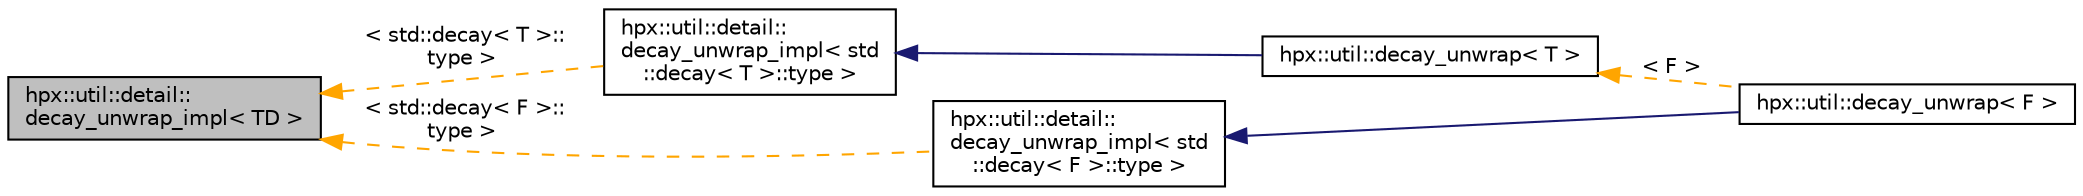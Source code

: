 digraph "hpx::util::detail::decay_unwrap_impl&lt; TD &gt;"
{
  edge [fontname="Helvetica",fontsize="10",labelfontname="Helvetica",labelfontsize="10"];
  node [fontname="Helvetica",fontsize="10",shape=record];
  rankdir="LR";
  Node0 [label="hpx::util::detail::\ldecay_unwrap_impl\< TD \>",height=0.2,width=0.4,color="black", fillcolor="grey75", style="filled", fontcolor="black"];
  Node0 -> Node1 [dir="back",color="orange",fontsize="10",style="dashed",label=" \< std::decay\< T \>::\ltype \>" ,fontname="Helvetica"];
  Node1 [label="hpx::util::detail::\ldecay_unwrap_impl\< std\l::decay\< T \>::type \>",height=0.2,width=0.4,color="black", fillcolor="white", style="filled",URL="$d2/d4f/structhpx_1_1util_1_1detail_1_1decay__unwrap__impl.html"];
  Node1 -> Node2 [dir="back",color="midnightblue",fontsize="10",style="solid",fontname="Helvetica"];
  Node2 [label="hpx::util::decay_unwrap\< T \>",height=0.2,width=0.4,color="black", fillcolor="white", style="filled",URL="$da/dfd/structhpx_1_1util_1_1decay__unwrap.html"];
  Node2 -> Node3 [dir="back",color="orange",fontsize="10",style="dashed",label=" \< F \>" ,fontname="Helvetica"];
  Node3 [label="hpx::util::decay_unwrap\< F \>",height=0.2,width=0.4,color="black", fillcolor="white", style="filled",URL="$da/dfd/structhpx_1_1util_1_1decay__unwrap.html"];
  Node0 -> Node4 [dir="back",color="orange",fontsize="10",style="dashed",label=" \< std::decay\< F \>::\ltype \>" ,fontname="Helvetica"];
  Node4 [label="hpx::util::detail::\ldecay_unwrap_impl\< std\l::decay\< F \>::type \>",height=0.2,width=0.4,color="black", fillcolor="white", style="filled",URL="$d2/d4f/structhpx_1_1util_1_1detail_1_1decay__unwrap__impl.html"];
  Node4 -> Node3 [dir="back",color="midnightblue",fontsize="10",style="solid",fontname="Helvetica"];
}
